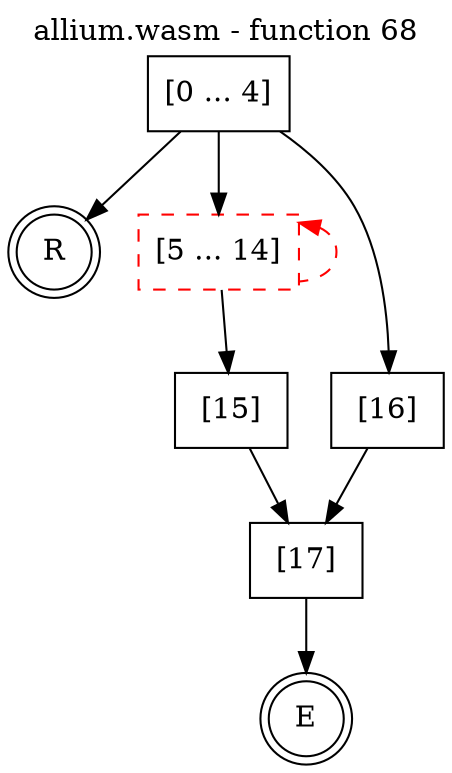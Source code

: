 digraph finite_state_machine {
    label = "allium.wasm - function 68"
    labelloc =  t
    labelfontsize = 16
    labelfontcolor = black
    labelfontname = "Helvetica"
    node [shape = doublecircle]; E R ;
    node [shape = box];
    node [shape=box, color=black, style=solid] 0[label="[0 ... 4]"]
    node [shape=box, color=red, style=dashed] 5[label="[5 ... 14]"]
    node [shape=box, color=black, style=solid] 15[label="[15]"]
    node [shape=box, color=black, style=solid] 16[label="[16]"]
    node [shape=box, color=black, style=solid] 17[label="[17]"]
    node [shape=box, color=black, style=solid] R[label="R"]
    0 -> 5;
    0 -> 16;
    0 -> R;
    5 -> 15;
    5 -> 5[style="dashed" color="red" dir=back];
    15 -> 17;
    16 -> 17;
    17 -> E;
}
